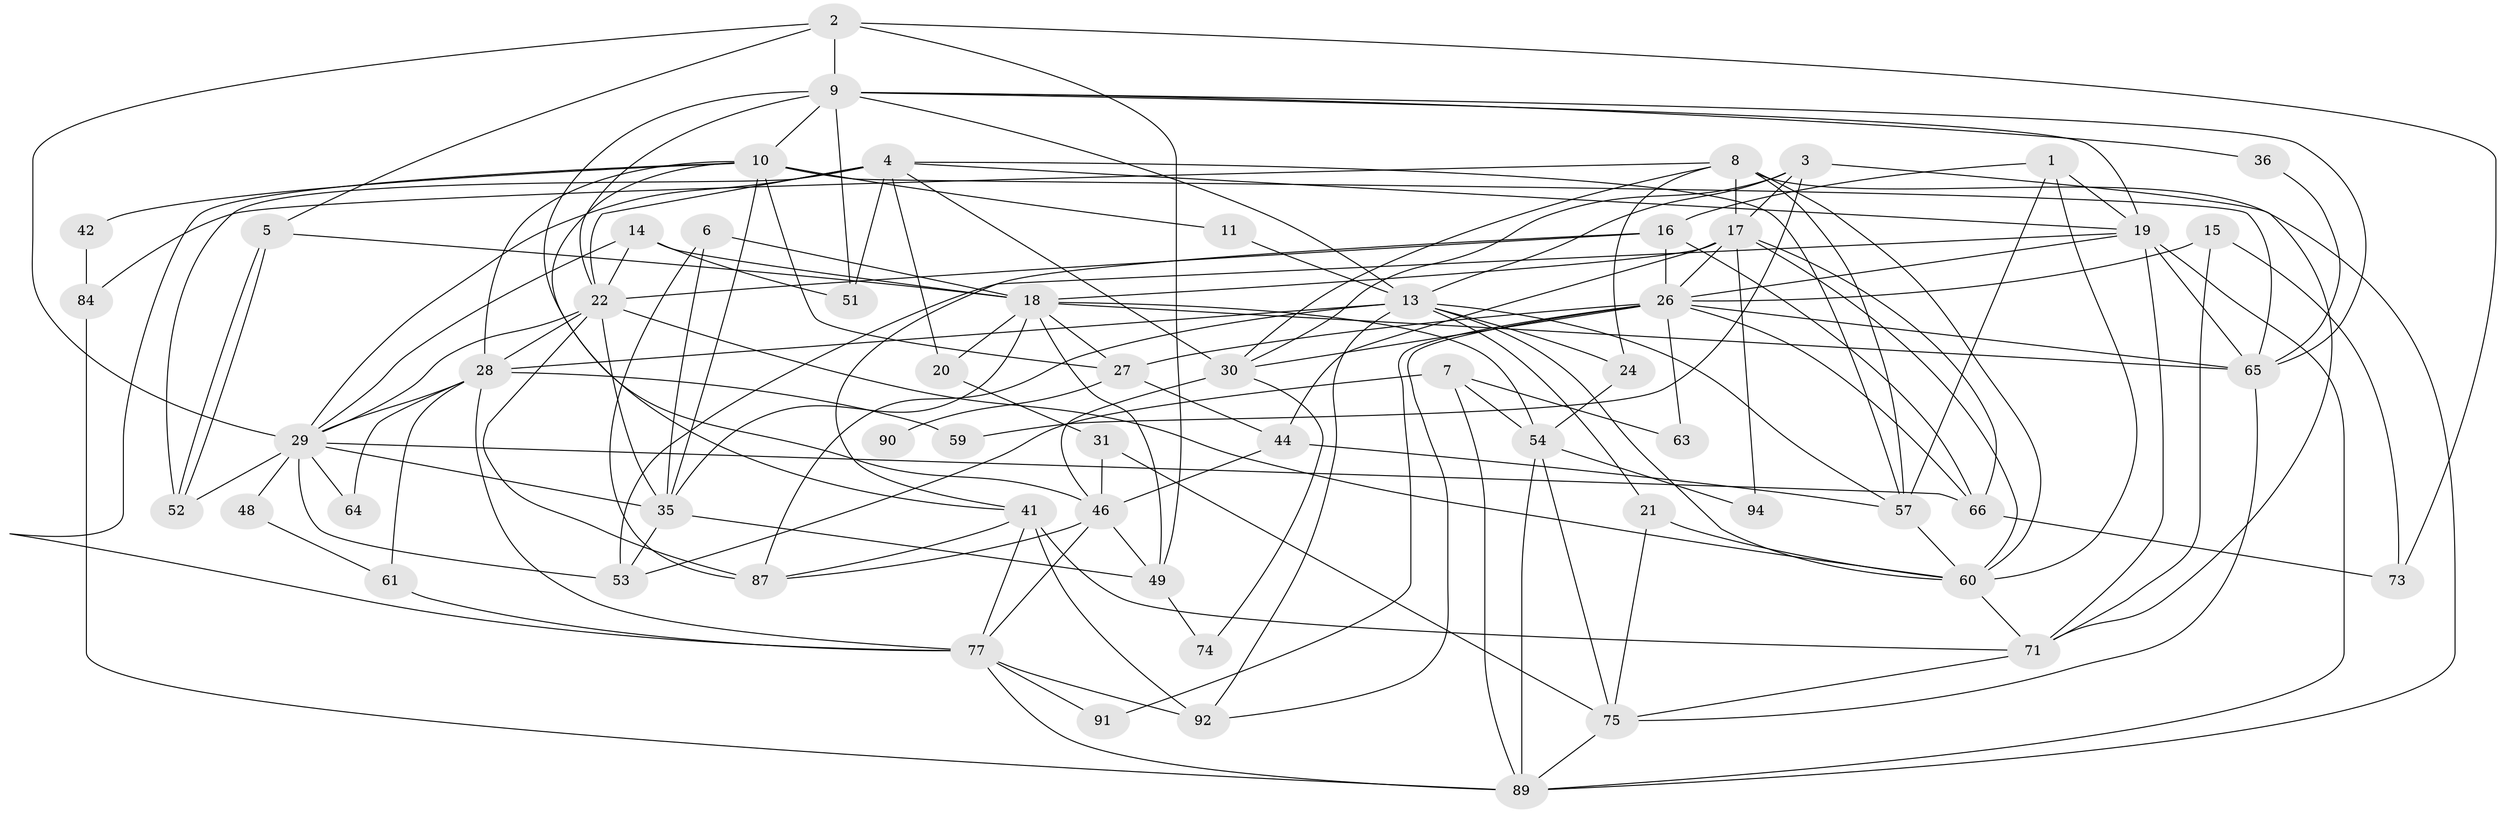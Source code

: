 // original degree distribution, {3: 0.25, 4: 0.26, 5: 0.09, 2: 0.19, 7: 0.05, 6: 0.13, 9: 0.01, 8: 0.02}
// Generated by graph-tools (version 1.1) at 2025/18/03/04/25 18:18:31]
// undirected, 60 vertices, 153 edges
graph export_dot {
graph [start="1"]
  node [color=gray90,style=filled];
  1 [super="+72"];
  2 [super="+39"];
  3;
  4 [super="+68"];
  5;
  6;
  7 [super="+38"];
  8 [super="+85+76"];
  9 [super="+12+69"];
  10 [super="+40"];
  11;
  13 [super="+32"];
  14;
  15;
  16 [super="+25"];
  17 [super="+56+33"];
  18 [super="+23+86"];
  19 [super="+70"];
  20;
  21;
  22 [super="+81+45"];
  24;
  26 [super="+43"];
  27 [super="+34"];
  28 [super="+100+55"];
  29 [super="+37"];
  30 [super="+67"];
  31 [super="+47"];
  35;
  36;
  41;
  42;
  44 [super="+95"];
  46 [super="+80+98"];
  48;
  49;
  51;
  52;
  53 [super="+58"];
  54 [super="+82"];
  57 [super="+62"];
  59;
  60 [super="+88"];
  61;
  63;
  64;
  65;
  66;
  71 [super="+79"];
  73;
  74;
  75;
  77 [super="+83"];
  84;
  87 [super="+99"];
  89;
  90;
  91;
  92;
  94;
  1 -- 57;
  1 -- 19;
  1 -- 60;
  1 -- 16;
  2 -- 5;
  2 -- 29;
  2 -- 73;
  2 -- 9;
  2 -- 49;
  3 -- 59;
  3 -- 71;
  3 -- 17;
  3 -- 13;
  3 -- 30;
  4 -- 51;
  4 -- 20;
  4 -- 52;
  4 -- 57;
  4 -- 29 [weight=2];
  4 -- 30;
  4 -- 19;
  4 -- 22;
  5 -- 52;
  5 -- 52;
  5 -- 18;
  6 -- 35;
  6 -- 18;
  6 -- 87;
  7 -- 89;
  7 -- 63;
  7 -- 54;
  7 -- 53;
  8 -- 89;
  8 -- 84;
  8 -- 24;
  8 -- 57 [weight=2];
  8 -- 60;
  8 -- 17;
  8 -- 30;
  9 -- 46 [weight=2];
  9 -- 51;
  9 -- 65;
  9 -- 36;
  9 -- 22;
  9 -- 19;
  9 -- 10;
  9 -- 13;
  10 -- 35;
  10 -- 41;
  10 -- 11;
  10 -- 42;
  10 -- 65;
  10 -- 28;
  10 -- 77;
  10 -- 27;
  11 -- 13;
  13 -- 60;
  13 -- 28;
  13 -- 21;
  13 -- 87;
  13 -- 24;
  13 -- 92;
  13 -- 57;
  14 -- 51;
  14 -- 22;
  14 -- 18;
  14 -- 29;
  15 -- 73;
  15 -- 71;
  15 -- 26;
  16 -- 41;
  16 -- 26 [weight=2];
  16 -- 66;
  16 -- 22;
  17 -- 18;
  17 -- 66;
  17 -- 60;
  17 -- 94;
  17 -- 26;
  17 -- 44;
  18 -- 49;
  18 -- 20;
  18 -- 35;
  18 -- 65;
  18 -- 54;
  18 -- 27;
  19 -- 65;
  19 -- 71;
  19 -- 26;
  19 -- 89;
  19 -- 53;
  20 -- 31;
  21 -- 75;
  21 -- 60;
  22 -- 60;
  22 -- 35;
  22 -- 87;
  22 -- 29;
  22 -- 28;
  24 -- 54;
  26 -- 92;
  26 -- 65;
  26 -- 66;
  26 -- 91;
  26 -- 30;
  26 -- 63;
  26 -- 27;
  27 -- 90 [weight=2];
  27 -- 44;
  28 -- 59;
  28 -- 77;
  28 -- 64;
  28 -- 61;
  28 -- 29;
  29 -- 64;
  29 -- 53;
  29 -- 66;
  29 -- 35;
  29 -- 48;
  29 -- 52;
  30 -- 74;
  30 -- 46;
  31 -- 46;
  31 -- 75;
  35 -- 49;
  35 -- 53;
  36 -- 65;
  41 -- 92;
  41 -- 71;
  41 -- 77;
  41 -- 87;
  42 -- 84;
  44 -- 57;
  44 -- 46;
  46 -- 77;
  46 -- 87;
  46 -- 49;
  48 -- 61;
  49 -- 74;
  54 -- 75;
  54 -- 89;
  54 -- 94;
  57 -- 60;
  60 -- 71;
  61 -- 77;
  65 -- 75;
  66 -- 73;
  71 -- 75;
  75 -- 89;
  77 -- 89;
  77 -- 91;
  77 -- 92;
  84 -- 89;
}
